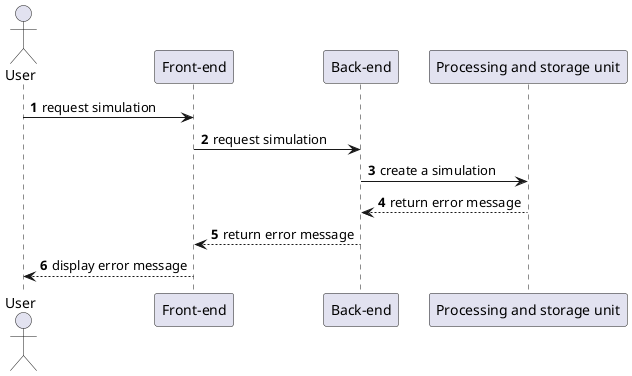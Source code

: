 @startuml sub sequence diagram simulation fail
autonumber
actor       User       as U
participant "Front-end" as FE
participant "Back-end" as BE
participant "Processing and storage unit" as UTS

U -> FE : request simulation
FE -> BE : request simulation
BE -> UTS : create a simulation
UTS --> BE : return error message
BE --> FE : return error message
FE --> U : display error message
@enduml